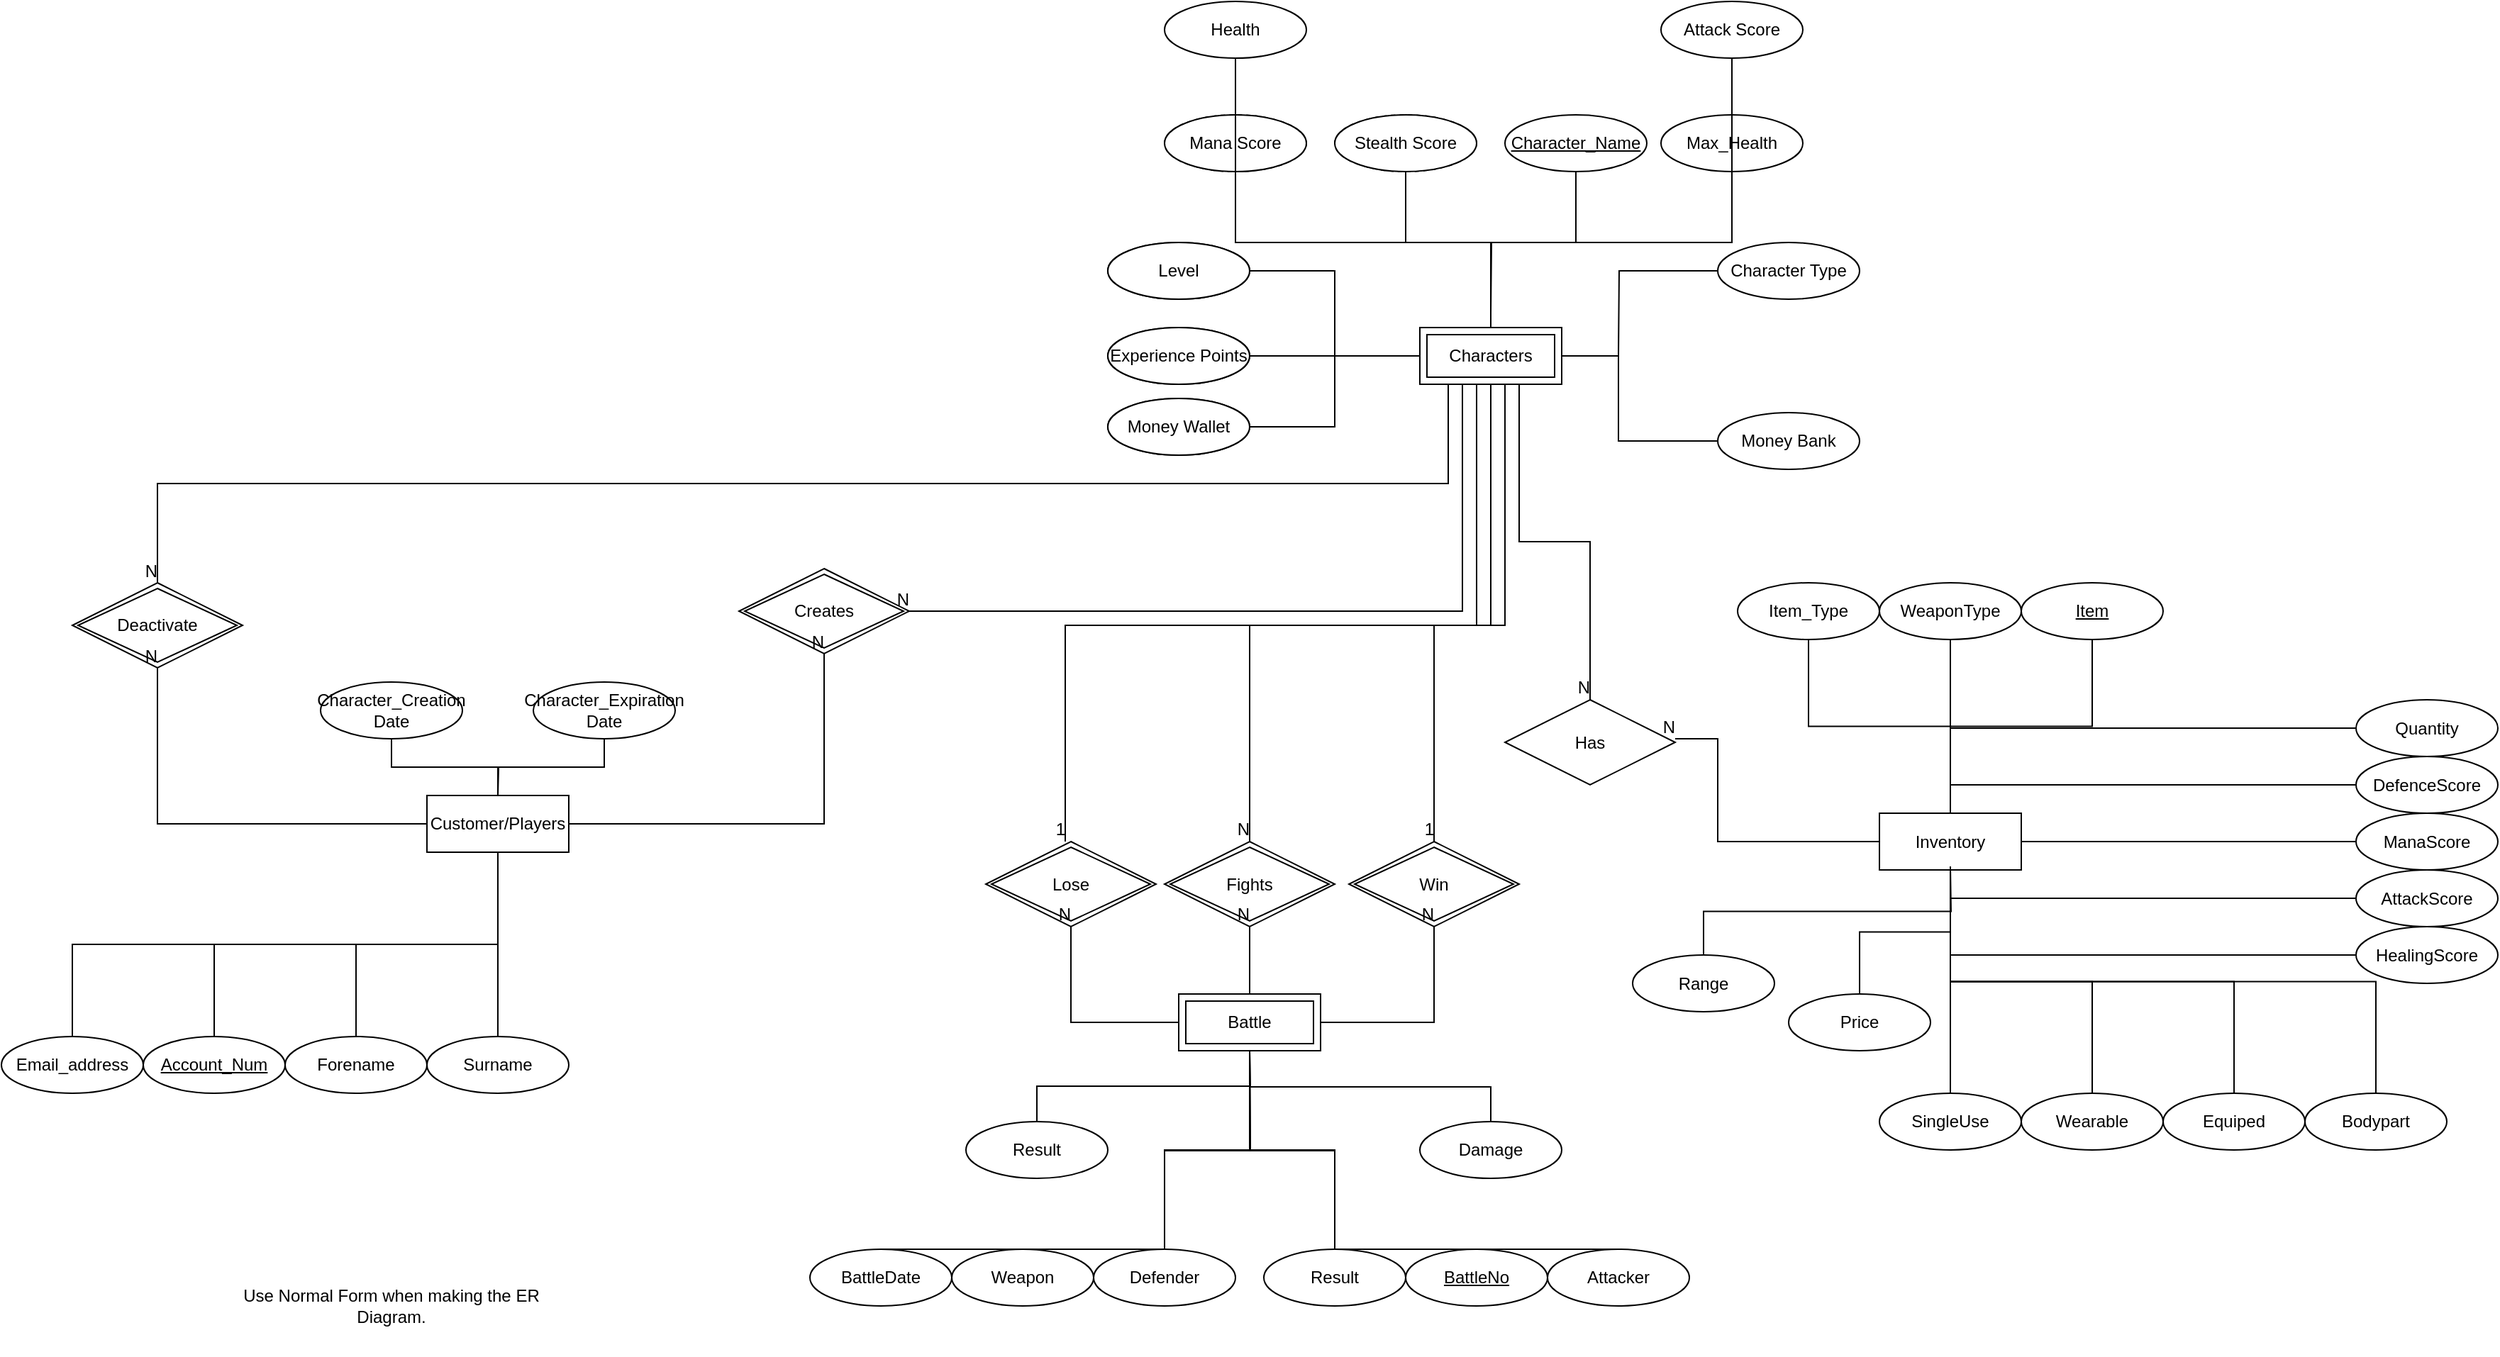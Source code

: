 <mxfile version="20.8.20"><diagram name="Page-1" id="Hs4GV1sRJ_Ma3NzXJL1x"><mxGraphModel dx="2860" dy="1149" grid="1" gridSize="10" guides="1" tooltips="1" connect="1" arrows="1" fold="1" page="1" pageScale="1" pageWidth="827" pageHeight="1169" math="0" shadow="0"><root><mxCell id="0"/><mxCell id="1" parent="0"/><mxCell id="GtEw4aKtiI0HCnKSQgXw-94" value="Characters" style="whiteSpace=wrap;html=1;align=center;" vertex="1" parent="1"><mxGeometry x="660" y="820" width="100" height="40" as="geometry"/></mxCell><mxCell id="GtEw4aKtiI0HCnKSQgXw-96" value="Customer/Players" style="whiteSpace=wrap;html=1;align=center;" vertex="1" parent="1"><mxGeometry x="-40" y="1150" width="100" height="40" as="geometry"/></mxCell><mxCell id="GtEw4aKtiI0HCnKSQgXw-205" style="edgeStyle=orthogonalEdgeStyle;rounded=0;orthogonalLoop=1;jettySize=auto;html=1;exitX=0.5;exitY=1;exitDx=0;exitDy=0;entryX=0.5;entryY=0;entryDx=0;entryDy=0;endArrow=none;endFill=0;" edge="1" parent="1" source="GtEw4aKtiI0HCnKSQgXw-97" target="GtEw4aKtiI0HCnKSQgXw-175"><mxGeometry relative="1" as="geometry"><Array as="points"><mxPoint x="880" y="760"/><mxPoint x="710" y="760"/></Array></mxGeometry></mxCell><mxCell id="GtEw4aKtiI0HCnKSQgXw-97" value="Max_Health" style="ellipse;whiteSpace=wrap;html=1;align=center;" vertex="1" parent="1"><mxGeometry x="830" y="670" width="100" height="40" as="geometry"/></mxCell><mxCell id="GtEw4aKtiI0HCnKSQgXw-204" style="edgeStyle=orthogonalEdgeStyle;rounded=0;orthogonalLoop=1;jettySize=auto;html=1;exitX=0.5;exitY=1;exitDx=0;exitDy=0;entryX=0.5;entryY=0;entryDx=0;entryDy=0;endArrow=none;endFill=0;" edge="1" parent="1" source="GtEw4aKtiI0HCnKSQgXw-100" target="GtEw4aKtiI0HCnKSQgXw-175"><mxGeometry relative="1" as="geometry"><Array as="points"><mxPoint x="880" y="760"/><mxPoint x="710" y="760"/></Array></mxGeometry></mxCell><mxCell id="GtEw4aKtiI0HCnKSQgXw-100" value="Attack Score" style="ellipse;whiteSpace=wrap;html=1;align=center;" vertex="1" parent="1"><mxGeometry x="830" y="590" width="100" height="40" as="geometry"/></mxCell><mxCell id="GtEw4aKtiI0HCnKSQgXw-101" value="Stamina" style="ellipse;whiteSpace=wrap;html=1;align=center;dashed=1;" vertex="1" parent="1"><mxGeometry x="600" y="670" width="100" height="40" as="geometry"/></mxCell><mxCell id="GtEw4aKtiI0HCnKSQgXw-103" value="Mana" style="ellipse;whiteSpace=wrap;html=1;align=center;dashed=1;" vertex="1" parent="1"><mxGeometry x="480" y="670" width="100" height="40" as="geometry"/></mxCell><mxCell id="GtEw4aKtiI0HCnKSQgXw-105" value="Attack DMG" style="ellipse;whiteSpace=wrap;html=1;align=center;" vertex="1" parent="1"><mxGeometry x="440" y="870" width="100" height="40" as="geometry"/></mxCell><mxCell id="GtEw4aKtiI0HCnKSQgXw-106" value="Armor DEF" style="ellipse;whiteSpace=wrap;html=1;align=center;" vertex="1" parent="1"><mxGeometry x="440" y="820" width="100" height="40" as="geometry"/></mxCell><mxCell id="GtEw4aKtiI0HCnKSQgXw-107" value="Magic Def" style="ellipse;whiteSpace=wrap;html=1;align=center;" vertex="1" parent="1"><mxGeometry x="440" y="760" width="100" height="40" as="geometry"/></mxCell><mxCell id="GtEw4aKtiI0HCnKSQgXw-115" style="edgeStyle=orthogonalEdgeStyle;rounded=0;orthogonalLoop=1;jettySize=auto;html=1;exitX=0.5;exitY=0;exitDx=0;exitDy=0;entryX=0.5;entryY=1;entryDx=0;entryDy=0;endArrow=none;endFill=0;" edge="1" parent="1" source="GtEw4aKtiI0HCnKSQgXw-116" target="GtEw4aKtiI0HCnKSQgXw-96"><mxGeometry relative="1" as="geometry"/></mxCell><mxCell id="GtEw4aKtiI0HCnKSQgXw-116" value="Account_Num" style="ellipse;whiteSpace=wrap;html=1;align=center;fontStyle=4;" vertex="1" parent="1"><mxGeometry x="-240" y="1320" width="100" height="40" as="geometry"/></mxCell><mxCell id="GtEw4aKtiI0HCnKSQgXw-117" style="edgeStyle=orthogonalEdgeStyle;rounded=0;orthogonalLoop=1;jettySize=auto;html=1;exitX=0.5;exitY=0;exitDx=0;exitDy=0;entryX=0.5;entryY=1;entryDx=0;entryDy=0;endArrow=none;endFill=0;" edge="1" parent="1" source="GtEw4aKtiI0HCnKSQgXw-118" target="GtEw4aKtiI0HCnKSQgXw-96"><mxGeometry relative="1" as="geometry"/></mxCell><mxCell id="GtEw4aKtiI0HCnKSQgXw-118" value="Forename" style="ellipse;whiteSpace=wrap;html=1;align=center;" vertex="1" parent="1"><mxGeometry x="-140" y="1320" width="100" height="40" as="geometry"/></mxCell><mxCell id="GtEw4aKtiI0HCnKSQgXw-203" style="edgeStyle=orthogonalEdgeStyle;rounded=0;orthogonalLoop=1;jettySize=auto;html=1;exitX=0.5;exitY=1;exitDx=0;exitDy=0;endArrow=none;endFill=0;" edge="1" parent="1" source="GtEw4aKtiI0HCnKSQgXw-119"><mxGeometry relative="1" as="geometry"><mxPoint x="710" y="810" as="targetPoint"/></mxGeometry></mxCell><mxCell id="GtEw4aKtiI0HCnKSQgXw-119" value="Mana Score" style="ellipse;whiteSpace=wrap;html=1;align=center;" vertex="1" parent="1"><mxGeometry x="480" y="670" width="100" height="40" as="geometry"/></mxCell><mxCell id="GtEw4aKtiI0HCnKSQgXw-202" style="edgeStyle=orthogonalEdgeStyle;rounded=0;orthogonalLoop=1;jettySize=auto;html=1;exitX=0.5;exitY=1;exitDx=0;exitDy=0;endArrow=none;endFill=0;" edge="1" parent="1" source="GtEw4aKtiI0HCnKSQgXw-120"><mxGeometry relative="1" as="geometry"><mxPoint x="710" y="820" as="targetPoint"/><Array as="points"><mxPoint x="650" y="760"/><mxPoint x="710" y="760"/></Array></mxGeometry></mxCell><mxCell id="GtEw4aKtiI0HCnKSQgXw-120" value="Stealth Score" style="ellipse;whiteSpace=wrap;html=1;align=center;" vertex="1" parent="1"><mxGeometry x="600" y="670" width="100" height="40" as="geometry"/></mxCell><mxCell id="GtEw4aKtiI0HCnKSQgXw-121" style="edgeStyle=orthogonalEdgeStyle;rounded=0;orthogonalLoop=1;jettySize=auto;html=1;exitX=0.5;exitY=0;exitDx=0;exitDy=0;endArrow=none;endFill=0;" edge="1" parent="1" source="GtEw4aKtiI0HCnKSQgXw-122"><mxGeometry relative="1" as="geometry"><mxPoint x="10" y="1190" as="targetPoint"/></mxGeometry></mxCell><mxCell id="GtEw4aKtiI0HCnKSQgXw-122" value="Surname" style="ellipse;whiteSpace=wrap;html=1;align=center;" vertex="1" parent="1"><mxGeometry x="-40" y="1320" width="100" height="40" as="geometry"/></mxCell><mxCell id="GtEw4aKtiI0HCnKSQgXw-123" style="edgeStyle=orthogonalEdgeStyle;rounded=0;orthogonalLoop=1;jettySize=auto;html=1;exitX=0.5;exitY=0;exitDx=0;exitDy=0;entryX=0.5;entryY=1;entryDx=0;entryDy=0;endArrow=none;endFill=0;" edge="1" parent="1" source="GtEw4aKtiI0HCnKSQgXw-124" target="GtEw4aKtiI0HCnKSQgXw-96"><mxGeometry relative="1" as="geometry"/></mxCell><mxCell id="GtEw4aKtiI0HCnKSQgXw-124" value="Email_address" style="ellipse;whiteSpace=wrap;html=1;align=center;" vertex="1" parent="1"><mxGeometry x="-340" y="1320" width="100" height="40" as="geometry"/></mxCell><mxCell id="GtEw4aKtiI0HCnKSQgXw-125" style="edgeStyle=orthogonalEdgeStyle;rounded=0;orthogonalLoop=1;jettySize=auto;html=1;exitX=0.5;exitY=1;exitDx=0;exitDy=0;" edge="1" parent="1"><mxGeometry relative="1" as="geometry"><mxPoint x="-80" y="1480" as="sourcePoint"/><mxPoint x="-80" y="1480" as="targetPoint"/></mxGeometry></mxCell><mxCell id="GtEw4aKtiI0HCnKSQgXw-126" style="edgeStyle=orthogonalEdgeStyle;rounded=0;orthogonalLoop=1;jettySize=auto;html=1;exitX=0.5;exitY=1;exitDx=0;exitDy=0;endArrow=none;endFill=0;" edge="1" parent="1" source="GtEw4aKtiI0HCnKSQgXw-127"><mxGeometry relative="1" as="geometry"><mxPoint x="10" y="1150" as="targetPoint"/></mxGeometry></mxCell><mxCell id="GtEw4aKtiI0HCnKSQgXw-127" value="Character_Creation&lt;br&gt;Date" style="ellipse;whiteSpace=wrap;html=1;align=center;" vertex="1" parent="1"><mxGeometry x="-115" y="1070" width="100" height="40" as="geometry"/></mxCell><mxCell id="GtEw4aKtiI0HCnKSQgXw-128" style="edgeStyle=orthogonalEdgeStyle;rounded=0;orthogonalLoop=1;jettySize=auto;html=1;exitX=0.5;exitY=1;exitDx=0;exitDy=0;endArrow=none;endFill=0;" edge="1" parent="1" source="GtEw4aKtiI0HCnKSQgXw-129"><mxGeometry relative="1" as="geometry"><mxPoint x="20" y="1150" as="targetPoint"/><Array as="points"><mxPoint x="85" y="1130"/><mxPoint x="10" y="1130"/><mxPoint x="10" y="1150"/></Array></mxGeometry></mxCell><mxCell id="GtEw4aKtiI0HCnKSQgXw-129" value="Character_Expiration&lt;br&gt;Date" style="ellipse;whiteSpace=wrap;html=1;align=center;" vertex="1" parent="1"><mxGeometry x="35" y="1070" width="100" height="40" as="geometry"/></mxCell><mxCell id="GtEw4aKtiI0HCnKSQgXw-197" style="edgeStyle=orthogonalEdgeStyle;rounded=0;orthogonalLoop=1;jettySize=auto;html=1;exitX=1;exitY=0.5;exitDx=0;exitDy=0;entryX=0;entryY=0.5;entryDx=0;entryDy=0;endArrow=none;endFill=0;" edge="1" parent="1" source="GtEw4aKtiI0HCnKSQgXw-130" target="GtEw4aKtiI0HCnKSQgXw-175"><mxGeometry relative="1" as="geometry"/></mxCell><mxCell id="GtEw4aKtiI0HCnKSQgXw-130" value="Level" style="ellipse;whiteSpace=wrap;html=1;align=center;" vertex="1" parent="1"><mxGeometry x="440" y="760" width="100" height="40" as="geometry"/></mxCell><mxCell id="GtEw4aKtiI0HCnKSQgXw-163" style="edgeStyle=entityRelationEdgeStyle;rounded=0;orthogonalLoop=1;jettySize=auto;html=1;exitX=1;exitY=0.5;exitDx=0;exitDy=0;endArrow=none;endFill=0;" edge="1" parent="1" source="GtEw4aKtiI0HCnKSQgXw-131"><mxGeometry relative="1" as="geometry"><mxPoint x="660" y="840" as="targetPoint"/></mxGeometry></mxCell><mxCell id="GtEw4aKtiI0HCnKSQgXw-131" value="Experience Points" style="ellipse;whiteSpace=wrap;html=1;align=center;" vertex="1" parent="1"><mxGeometry x="440" y="820" width="100" height="40" as="geometry"/></mxCell><mxCell id="GtEw4aKtiI0HCnKSQgXw-199" style="edgeStyle=orthogonalEdgeStyle;rounded=0;orthogonalLoop=1;jettySize=auto;html=1;exitX=0;exitY=0.5;exitDx=0;exitDy=0;entryX=1;entryY=0.5;entryDx=0;entryDy=0;endArrow=none;endFill=0;" edge="1" parent="1" source="GtEw4aKtiI0HCnKSQgXw-132" target="GtEw4aKtiI0HCnKSQgXw-175"><mxGeometry relative="1" as="geometry"><Array as="points"><mxPoint x="800" y="900"/><mxPoint x="800" y="840"/></Array></mxGeometry></mxCell><mxCell id="GtEw4aKtiI0HCnKSQgXw-132" value="Money Bank" style="ellipse;whiteSpace=wrap;html=1;align=center;" vertex="1" parent="1"><mxGeometry x="870" y="880" width="100" height="40" as="geometry"/></mxCell><mxCell id="GtEw4aKtiI0HCnKSQgXw-198" style="edgeStyle=orthogonalEdgeStyle;rounded=0;orthogonalLoop=1;jettySize=auto;html=1;exitX=1;exitY=0.5;exitDx=0;exitDy=0;entryX=0;entryY=0.5;entryDx=0;entryDy=0;endArrow=none;endFill=0;" edge="1" parent="1" source="GtEw4aKtiI0HCnKSQgXw-133" target="GtEw4aKtiI0HCnKSQgXw-175"><mxGeometry relative="1" as="geometry"/></mxCell><mxCell id="GtEw4aKtiI0HCnKSQgXw-133" value="Money Wallet" style="ellipse;whiteSpace=wrap;html=1;align=center;" vertex="1" parent="1"><mxGeometry x="440" y="870" width="100" height="40" as="geometry"/></mxCell><mxCell id="GtEw4aKtiI0HCnKSQgXw-195" style="edgeStyle=orthogonalEdgeStyle;rounded=0;orthogonalLoop=1;jettySize=auto;html=1;exitX=0.5;exitY=1;exitDx=0;exitDy=0;entryX=0.5;entryY=0;entryDx=0;entryDy=0;endArrow=none;endFill=0;" edge="1" parent="1" source="GtEw4aKtiI0HCnKSQgXw-134" target="GtEw4aKtiI0HCnKSQgXw-175"><mxGeometry relative="1" as="geometry"><Array as="points"><mxPoint x="530" y="760"/><mxPoint x="710" y="760"/></Array></mxGeometry></mxCell><mxCell id="GtEw4aKtiI0HCnKSQgXw-134" value="Health" style="ellipse;whiteSpace=wrap;html=1;align=center;" vertex="1" parent="1"><mxGeometry x="480" y="590" width="100" height="40" as="geometry"/></mxCell><mxCell id="GtEw4aKtiI0HCnKSQgXw-201" style="edgeStyle=orthogonalEdgeStyle;rounded=0;orthogonalLoop=1;jettySize=auto;html=1;exitX=0.5;exitY=1;exitDx=0;exitDy=0;entryX=0.5;entryY=0;entryDx=0;entryDy=0;endArrow=none;endFill=0;" edge="1" parent="1" source="GtEw4aKtiI0HCnKSQgXw-136" target="GtEw4aKtiI0HCnKSQgXw-175"><mxGeometry relative="1" as="geometry"><Array as="points"><mxPoint x="770" y="760"/><mxPoint x="710" y="760"/></Array></mxGeometry></mxCell><mxCell id="GtEw4aKtiI0HCnKSQgXw-136" value="Character_Name" style="ellipse;whiteSpace=wrap;html=1;align=center;fontStyle=4;" vertex="1" parent="1"><mxGeometry x="720" y="670" width="100" height="40" as="geometry"/></mxCell><mxCell id="GtEw4aKtiI0HCnKSQgXw-137" value="Use Normal Form when making the ER Diagram." style="text;strokeColor=none;align=center;fillColor=none;html=1;verticalAlign=middle;whiteSpace=wrap;rounded=0;" vertex="1" parent="1"><mxGeometry x="-185" y="1475" width="240" height="70" as="geometry"/></mxCell><mxCell id="GtEw4aKtiI0HCnKSQgXw-138" value="Inventory" style="whiteSpace=wrap;html=1;align=center;" vertex="1" parent="1"><mxGeometry x="984" y="1162.5" width="100" height="40" as="geometry"/></mxCell><mxCell id="GtEw4aKtiI0HCnKSQgXw-188" style="edgeStyle=orthogonalEdgeStyle;rounded=0;orthogonalLoop=1;jettySize=auto;html=1;exitX=0.5;exitY=1;exitDx=0;exitDy=0;endArrow=none;endFill=0;" edge="1" parent="1" source="GtEw4aKtiI0HCnKSQgXw-139" target="GtEw4aKtiI0HCnKSQgXw-138"><mxGeometry relative="1" as="geometry"/></mxCell><mxCell id="GtEw4aKtiI0HCnKSQgXw-139" value="Item_Type" style="ellipse;whiteSpace=wrap;html=1;align=center;" vertex="1" parent="1"><mxGeometry x="884" y="1000" width="100" height="40" as="geometry"/></mxCell><mxCell id="GtEw4aKtiI0HCnKSQgXw-189" style="edgeStyle=orthogonalEdgeStyle;rounded=0;orthogonalLoop=1;jettySize=auto;html=1;exitX=0.5;exitY=1;exitDx=0;exitDy=0;entryX=0.5;entryY=0;entryDx=0;entryDy=0;endArrow=none;endFill=0;" edge="1" parent="1" source="GtEw4aKtiI0HCnKSQgXw-140" target="GtEw4aKtiI0HCnKSQgXw-138"><mxGeometry relative="1" as="geometry"/></mxCell><mxCell id="GtEw4aKtiI0HCnKSQgXw-140" value="WeaponType" style="ellipse;whiteSpace=wrap;html=1;align=center;" vertex="1" parent="1"><mxGeometry x="984" y="1000" width="100" height="40" as="geometry"/></mxCell><mxCell id="GtEw4aKtiI0HCnKSQgXw-282" style="edgeStyle=orthogonalEdgeStyle;rounded=0;orthogonalLoop=1;jettySize=auto;html=1;exitX=0;exitY=0.5;exitDx=0;exitDy=0;endArrow=none;endFill=0;" edge="1" parent="1" source="GtEw4aKtiI0HCnKSQgXw-143"><mxGeometry relative="1" as="geometry"><mxPoint x="800" y="840" as="targetPoint"/></mxGeometry></mxCell><mxCell id="GtEw4aKtiI0HCnKSQgXw-143" value="Character Type" style="ellipse;whiteSpace=wrap;html=1;align=center;" vertex="1" parent="1"><mxGeometry x="870" y="760" width="100" height="40" as="geometry"/></mxCell><mxCell id="GtEw4aKtiI0HCnKSQgXw-144" style="edgeStyle=orthogonalEdgeStyle;rounded=0;orthogonalLoop=1;jettySize=auto;html=1;exitX=0.5;exitY=1;exitDx=0;exitDy=0;endArrow=none;endFill=0;" edge="1" parent="1" source="GtEw4aKtiI0HCnKSQgXw-143" target="GtEw4aKtiI0HCnKSQgXw-143"><mxGeometry relative="1" as="geometry"/></mxCell><mxCell id="GtEw4aKtiI0HCnKSQgXw-146" style="edgeStyle=orthogonalEdgeStyle;rounded=0;orthogonalLoop=1;jettySize=auto;html=1;exitX=0.5;exitY=0;exitDx=0;exitDy=0;endArrow=none;endFill=0;" edge="1" parent="1" source="GtEw4aKtiI0HCnKSQgXw-147"><mxGeometry relative="1" as="geometry"><mxPoint x="1034" y="1200" as="targetPoint"/></mxGeometry></mxCell><mxCell id="GtEw4aKtiI0HCnKSQgXw-147" value="Range" style="ellipse;whiteSpace=wrap;html=1;align=center;" vertex="1" parent="1"><mxGeometry x="810" y="1262.5" width="100" height="40" as="geometry"/></mxCell><mxCell id="GtEw4aKtiI0HCnKSQgXw-148" style="edgeStyle=orthogonalEdgeStyle;rounded=0;orthogonalLoop=1;jettySize=auto;html=1;exitX=0.5;exitY=0;exitDx=0;exitDy=0;entryX=0.5;entryY=1;entryDx=0;entryDy=0;endArrow=none;endFill=0;" edge="1" parent="1" source="GtEw4aKtiI0HCnKSQgXw-149" target="GtEw4aKtiI0HCnKSQgXw-138"><mxGeometry relative="1" as="geometry"/></mxCell><mxCell id="GtEw4aKtiI0HCnKSQgXw-149" value="Price" style="ellipse;whiteSpace=wrap;html=1;align=center;" vertex="1" parent="1"><mxGeometry x="920" y="1290" width="100" height="40" as="geometry"/></mxCell><mxCell id="GtEw4aKtiI0HCnKSQgXw-150" style="edgeStyle=orthogonalEdgeStyle;rounded=0;orthogonalLoop=1;jettySize=auto;html=1;exitX=0;exitY=0.5;exitDx=0;exitDy=0;entryX=0.5;entryY=0;entryDx=0;entryDy=0;endArrow=none;endFill=0;" edge="1" parent="1" source="GtEw4aKtiI0HCnKSQgXw-151" target="GtEw4aKtiI0HCnKSQgXw-138"><mxGeometry relative="1" as="geometry"/></mxCell><mxCell id="GtEw4aKtiI0HCnKSQgXw-151" value="Quantity" style="ellipse;whiteSpace=wrap;html=1;align=center;" vertex="1" parent="1"><mxGeometry x="1320" y="1082.5" width="100" height="40" as="geometry"/></mxCell><mxCell id="GtEw4aKtiI0HCnKSQgXw-152" style="edgeStyle=orthogonalEdgeStyle;rounded=0;orthogonalLoop=1;jettySize=auto;html=1;exitX=0;exitY=0.5;exitDx=0;exitDy=0;entryX=0.5;entryY=1;entryDx=0;entryDy=0;endArrow=none;endFill=0;" edge="1" parent="1" source="GtEw4aKtiI0HCnKSQgXw-153" target="GtEw4aKtiI0HCnKSQgXw-138"><mxGeometry relative="1" as="geometry"/></mxCell><mxCell id="GtEw4aKtiI0HCnKSQgXw-153" value="AttackScore" style="ellipse;whiteSpace=wrap;html=1;align=center;" vertex="1" parent="1"><mxGeometry x="1320" y="1202.5" width="100" height="40" as="geometry"/></mxCell><mxCell id="GtEw4aKtiI0HCnKSQgXw-154" style="edgeStyle=orthogonalEdgeStyle;rounded=0;orthogonalLoop=1;jettySize=auto;html=1;exitX=0;exitY=0.5;exitDx=0;exitDy=0;entryX=0.5;entryY=0;entryDx=0;entryDy=0;endArrow=none;endFill=0;" edge="1" parent="1" source="GtEw4aKtiI0HCnKSQgXw-155" target="GtEw4aKtiI0HCnKSQgXw-138"><mxGeometry relative="1" as="geometry"/></mxCell><mxCell id="GtEw4aKtiI0HCnKSQgXw-155" value="DefenceScore" style="ellipse;whiteSpace=wrap;html=1;align=center;" vertex="1" parent="1"><mxGeometry x="1320" y="1122.5" width="100" height="40" as="geometry"/></mxCell><mxCell id="GtEw4aKtiI0HCnKSQgXw-156" style="edgeStyle=orthogonalEdgeStyle;rounded=0;orthogonalLoop=1;jettySize=auto;html=1;exitX=0;exitY=0.5;exitDx=0;exitDy=0;endArrow=none;endFill=0;" edge="1" parent="1" source="GtEw4aKtiI0HCnKSQgXw-157" target="GtEw4aKtiI0HCnKSQgXw-138"><mxGeometry relative="1" as="geometry"/></mxCell><mxCell id="GtEw4aKtiI0HCnKSQgXw-157" value="ManaScore" style="ellipse;whiteSpace=wrap;html=1;align=center;" vertex="1" parent="1"><mxGeometry x="1320" y="1162.5" width="100" height="40" as="geometry"/></mxCell><mxCell id="GtEw4aKtiI0HCnKSQgXw-190" style="edgeStyle=orthogonalEdgeStyle;rounded=0;orthogonalLoop=1;jettySize=auto;html=1;exitX=0.5;exitY=0;exitDx=0;exitDy=0;entryX=0.5;entryY=1;entryDx=0;entryDy=0;endArrow=none;endFill=0;" edge="1" parent="1" source="GtEw4aKtiI0HCnKSQgXw-158" target="GtEw4aKtiI0HCnKSQgXw-138"><mxGeometry relative="1" as="geometry"/></mxCell><mxCell id="GtEw4aKtiI0HCnKSQgXw-158" value="SingleUse" style="ellipse;whiteSpace=wrap;html=1;align=center;" vertex="1" parent="1"><mxGeometry x="984" y="1360" width="100" height="40" as="geometry"/></mxCell><mxCell id="GtEw4aKtiI0HCnKSQgXw-191" style="edgeStyle=orthogonalEdgeStyle;rounded=0;orthogonalLoop=1;jettySize=auto;html=1;exitX=0.5;exitY=0;exitDx=0;exitDy=0;entryX=0.5;entryY=1;entryDx=0;entryDy=0;endArrow=none;endFill=0;" edge="1" parent="1" source="GtEw4aKtiI0HCnKSQgXw-159" target="GtEw4aKtiI0HCnKSQgXw-138"><mxGeometry relative="1" as="geometry"/></mxCell><mxCell id="GtEw4aKtiI0HCnKSQgXw-159" value="Wearable" style="ellipse;whiteSpace=wrap;html=1;align=center;" vertex="1" parent="1"><mxGeometry x="1084" y="1360" width="100" height="40" as="geometry"/></mxCell><mxCell id="GtEw4aKtiI0HCnKSQgXw-194" style="edgeStyle=orthogonalEdgeStyle;rounded=0;orthogonalLoop=1;jettySize=auto;html=1;exitX=0.5;exitY=0;exitDx=0;exitDy=0;entryX=0.5;entryY=1;entryDx=0;entryDy=0;endArrow=none;endFill=0;" edge="1" parent="1" source="GtEw4aKtiI0HCnKSQgXw-160" target="GtEw4aKtiI0HCnKSQgXw-138"><mxGeometry relative="1" as="geometry"/></mxCell><mxCell id="GtEw4aKtiI0HCnKSQgXw-160" value="Bodypart" style="ellipse;whiteSpace=wrap;html=1;align=center;" vertex="1" parent="1"><mxGeometry x="1284" y="1360" width="100" height="40" as="geometry"/></mxCell><mxCell id="GtEw4aKtiI0HCnKSQgXw-193" style="edgeStyle=orthogonalEdgeStyle;rounded=0;orthogonalLoop=1;jettySize=auto;html=1;exitX=0.5;exitY=0;exitDx=0;exitDy=0;entryX=0.5;entryY=1;entryDx=0;entryDy=0;endArrow=none;endFill=0;" edge="1" parent="1" source="GtEw4aKtiI0HCnKSQgXw-161" target="GtEw4aKtiI0HCnKSQgXw-138"><mxGeometry relative="1" as="geometry"/></mxCell><mxCell id="GtEw4aKtiI0HCnKSQgXw-161" value="Equiped" style="ellipse;whiteSpace=wrap;html=1;align=center;" vertex="1" parent="1"><mxGeometry x="1184" y="1360" width="100" height="40" as="geometry"/></mxCell><mxCell id="GtEw4aKtiI0HCnKSQgXw-175" value="Characters" style="shape=ext;margin=3;double=1;whiteSpace=wrap;html=1;align=center;" vertex="1" parent="1"><mxGeometry x="660" y="820" width="100" height="40" as="geometry"/></mxCell><mxCell id="GtEw4aKtiI0HCnKSQgXw-187" style="rounded=0;orthogonalLoop=1;jettySize=auto;html=1;exitX=0;exitY=0.5;exitDx=0;exitDy=0;endArrow=none;endFill=0;edgeStyle=orthogonalEdgeStyle;entryX=0.5;entryY=1;entryDx=0;entryDy=0;" edge="1" parent="1" source="GtEw4aKtiI0HCnKSQgXw-179" target="GtEw4aKtiI0HCnKSQgXw-138"><mxGeometry relative="1" as="geometry"><mxPoint x="1060" y="1250" as="targetPoint"/></mxGeometry></mxCell><mxCell id="GtEw4aKtiI0HCnKSQgXw-179" value="HealingScore" style="ellipse;whiteSpace=wrap;html=1;align=center;" vertex="1" parent="1"><mxGeometry x="1320" y="1242.5" width="100" height="40" as="geometry"/></mxCell><mxCell id="GtEw4aKtiI0HCnKSQgXw-206" value="Battle" style="shape=ext;margin=3;double=1;whiteSpace=wrap;html=1;align=center;" vertex="1" parent="1"><mxGeometry x="490" y="1290" width="100" height="40" as="geometry"/></mxCell><mxCell id="GtEw4aKtiI0HCnKSQgXw-222" style="edgeStyle=orthogonalEdgeStyle;rounded=0;orthogonalLoop=1;jettySize=auto;html=1;exitX=0.5;exitY=0;exitDx=0;exitDy=0;entryX=0.5;entryY=1;entryDx=0;entryDy=0;endArrow=none;endFill=0;" edge="1" parent="1" source="GtEw4aKtiI0HCnKSQgXw-207" target="GtEw4aKtiI0HCnKSQgXw-206"><mxGeometry relative="1" as="geometry"><Array as="points"><mxPoint x="480" y="1470"/><mxPoint x="480" y="1400"/><mxPoint x="540" y="1400"/></Array></mxGeometry></mxCell><mxCell id="GtEw4aKtiI0HCnKSQgXw-207" value="BattleDate" style="ellipse;whiteSpace=wrap;html=1;align=center;" vertex="1" parent="1"><mxGeometry x="230" y="1470" width="100" height="40" as="geometry"/></mxCell><mxCell id="GtEw4aKtiI0HCnKSQgXw-220" style="edgeStyle=orthogonalEdgeStyle;rounded=0;orthogonalLoop=1;jettySize=auto;html=1;exitX=0.5;exitY=0;exitDx=0;exitDy=0;endArrow=none;endFill=0;" edge="1" parent="1" source="GtEw4aKtiI0HCnKSQgXw-208"><mxGeometry relative="1" as="geometry"><mxPoint x="540" y="1330" as="targetPoint"/><Array as="points"><mxPoint x="600" y="1470"/><mxPoint x="600" y="1400"/><mxPoint x="540" y="1400"/></Array></mxGeometry></mxCell><mxCell id="GtEw4aKtiI0HCnKSQgXw-208" value="BattleNo" style="ellipse;whiteSpace=wrap;html=1;align=center;fontStyle=4;" vertex="1" parent="1"><mxGeometry x="650" y="1470" width="100" height="40" as="geometry"/></mxCell><mxCell id="GtEw4aKtiI0HCnKSQgXw-221" style="edgeStyle=orthogonalEdgeStyle;rounded=0;orthogonalLoop=1;jettySize=auto;html=1;exitX=0.5;exitY=0;exitDx=0;exitDy=0;endArrow=none;endFill=0;" edge="1" parent="1" source="GtEw4aKtiI0HCnKSQgXw-209"><mxGeometry relative="1" as="geometry"><mxPoint x="540" y="1330" as="targetPoint"/><Array as="points"><mxPoint x="600" y="1470"/><mxPoint x="600" y="1400"/><mxPoint x="540" y="1400"/></Array></mxGeometry></mxCell><mxCell id="GtEw4aKtiI0HCnKSQgXw-209" value="Attacker" style="ellipse;whiteSpace=wrap;html=1;align=center;" vertex="1" parent="1"><mxGeometry x="750" y="1470" width="100" height="40" as="geometry"/></mxCell><mxCell id="GtEw4aKtiI0HCnKSQgXw-218" style="edgeStyle=orthogonalEdgeStyle;rounded=0;orthogonalLoop=1;jettySize=auto;html=1;exitX=0.5;exitY=0;exitDx=0;exitDy=0;endArrow=none;endFill=0;" edge="1" parent="1" source="GtEw4aKtiI0HCnKSQgXw-210"><mxGeometry relative="1" as="geometry"><mxPoint x="540" y="1330" as="targetPoint"/></mxGeometry></mxCell><mxCell id="GtEw4aKtiI0HCnKSQgXw-210" value="Defender" style="ellipse;whiteSpace=wrap;html=1;align=center;" vertex="1" parent="1"><mxGeometry x="430" y="1470" width="100" height="40" as="geometry"/></mxCell><mxCell id="GtEw4aKtiI0HCnKSQgXw-219" style="edgeStyle=orthogonalEdgeStyle;rounded=0;orthogonalLoop=1;jettySize=auto;html=1;exitX=0.5;exitY=0;exitDx=0;exitDy=0;endArrow=none;endFill=0;" edge="1" parent="1" source="GtEw4aKtiI0HCnKSQgXw-211"><mxGeometry relative="1" as="geometry"><mxPoint x="540" y="1330" as="targetPoint"/><Array as="points"><mxPoint x="480" y="1470"/><mxPoint x="480" y="1400"/><mxPoint x="540" y="1400"/></Array></mxGeometry></mxCell><mxCell id="GtEw4aKtiI0HCnKSQgXw-211" value="Weapon" style="ellipse;whiteSpace=wrap;html=1;align=center;" vertex="1" parent="1"><mxGeometry x="330" y="1470" width="100" height="40" as="geometry"/></mxCell><mxCell id="GtEw4aKtiI0HCnKSQgXw-217" style="edgeStyle=orthogonalEdgeStyle;rounded=0;orthogonalLoop=1;jettySize=auto;html=1;exitX=0.5;exitY=0;exitDx=0;exitDy=0;endArrow=none;endFill=0;" edge="1" parent="1" source="GtEw4aKtiI0HCnKSQgXw-212"><mxGeometry relative="1" as="geometry"><mxPoint x="540" y="1330" as="targetPoint"/></mxGeometry></mxCell><mxCell id="GtEw4aKtiI0HCnKSQgXw-212" value="Result" style="ellipse;whiteSpace=wrap;html=1;align=center;" vertex="1" parent="1"><mxGeometry x="550" y="1470" width="100" height="40" as="geometry"/></mxCell><mxCell id="GtEw4aKtiI0HCnKSQgXw-215" style="edgeStyle=orthogonalEdgeStyle;rounded=0;orthogonalLoop=1;jettySize=auto;html=1;exitX=0.5;exitY=0;exitDx=0;exitDy=0;entryX=0.5;entryY=1;entryDx=0;entryDy=0;endArrow=none;endFill=0;" edge="1" parent="1" source="GtEw4aKtiI0HCnKSQgXw-213" target="GtEw4aKtiI0HCnKSQgXw-206"><mxGeometry relative="1" as="geometry"/></mxCell><mxCell id="GtEw4aKtiI0HCnKSQgXw-213" value="Result" style="ellipse;whiteSpace=wrap;html=1;align=center;" vertex="1" parent="1"><mxGeometry x="340" y="1380" width="100" height="40" as="geometry"/></mxCell><mxCell id="GtEw4aKtiI0HCnKSQgXw-216" style="edgeStyle=orthogonalEdgeStyle;rounded=0;orthogonalLoop=1;jettySize=auto;html=1;exitX=0.5;exitY=0;exitDx=0;exitDy=0;endArrow=none;endFill=0;" edge="1" parent="1" source="GtEw4aKtiI0HCnKSQgXw-214"><mxGeometry relative="1" as="geometry"><mxPoint x="540" y="1330" as="targetPoint"/></mxGeometry></mxCell><mxCell id="GtEw4aKtiI0HCnKSQgXw-214" value="Damage" style="ellipse;whiteSpace=wrap;html=1;align=center;" vertex="1" parent="1"><mxGeometry x="660" y="1380" width="100" height="40" as="geometry"/></mxCell><mxCell id="GtEw4aKtiI0HCnKSQgXw-230" style="edgeStyle=orthogonalEdgeStyle;rounded=0;orthogonalLoop=1;jettySize=auto;html=1;exitX=0.5;exitY=1;exitDx=0;exitDy=0;entryX=0.5;entryY=0;entryDx=0;entryDy=0;endArrow=none;endFill=0;" edge="1" parent="1" source="GtEw4aKtiI0HCnKSQgXw-229" target="GtEw4aKtiI0HCnKSQgXw-138"><mxGeometry relative="1" as="geometry"/></mxCell><mxCell id="GtEw4aKtiI0HCnKSQgXw-229" value="Item" style="ellipse;whiteSpace=wrap;html=1;align=center;fontStyle=4;" vertex="1" parent="1"><mxGeometry x="1084" y="1000" width="100" height="40" as="geometry"/></mxCell><mxCell id="GtEw4aKtiI0HCnKSQgXw-240" value="" style="endArrow=none;html=1;rounded=0;exitX=0.5;exitY=1;exitDx=0;exitDy=0;entryX=0.5;entryY=0;entryDx=0;entryDy=0;edgeStyle=orthogonalEdgeStyle;" edge="1" parent="1" source="GtEw4aKtiI0HCnKSQgXw-175"><mxGeometry relative="1" as="geometry"><mxPoint x="510" y="1090" as="sourcePoint"/><mxPoint x="780" y="1082.5" as="targetPoint"/><Array as="points"><mxPoint x="730" y="860"/><mxPoint x="730" y="971"/><mxPoint x="780" y="971"/></Array></mxGeometry></mxCell><mxCell id="GtEw4aKtiI0HCnKSQgXw-241" value="N" style="resizable=0;html=1;align=right;verticalAlign=bottom;" connectable="0" vertex="1" parent="GtEw4aKtiI0HCnKSQgXw-240"><mxGeometry x="1" relative="1" as="geometry"/></mxCell><mxCell id="GtEw4aKtiI0HCnKSQgXw-242" value="" style="endArrow=none;html=1;rounded=0;exitX=0.5;exitY=1;exitDx=0;exitDy=0;entryX=0.5;entryY=0;entryDx=0;entryDy=0;edgeStyle=orthogonalEdgeStyle;" edge="1" parent="1" source="GtEw4aKtiI0HCnKSQgXw-175"><mxGeometry relative="1" as="geometry"><mxPoint x="510" y="1090" as="sourcePoint"/><mxPoint x="540" y="1182.5" as="targetPoint"/><Array as="points"><mxPoint x="710" y="1030"/><mxPoint x="540" y="1030"/></Array></mxGeometry></mxCell><mxCell id="GtEw4aKtiI0HCnKSQgXw-243" value="N" style="resizable=0;html=1;align=right;verticalAlign=bottom;" connectable="0" vertex="1" parent="GtEw4aKtiI0HCnKSQgXw-242"><mxGeometry x="1" relative="1" as="geometry"/></mxCell><mxCell id="GtEw4aKtiI0HCnKSQgXw-250" value="" style="endArrow=none;html=1;rounded=0;entryX=0.5;entryY=0;entryDx=0;entryDy=0;exitX=0.5;exitY=1;exitDx=0;exitDy=0;edgeStyle=orthogonalEdgeStyle;" edge="1" parent="1" source="GtEw4aKtiI0HCnKSQgXw-175"><mxGeometry relative="1" as="geometry"><mxPoint x="510" y="1090" as="sourcePoint"/><mxPoint x="670" y="1182.5" as="targetPoint"/><Array as="points"><mxPoint x="720" y="860"/><mxPoint x="720" y="1030"/><mxPoint x="670" y="1030"/></Array></mxGeometry></mxCell><mxCell id="GtEw4aKtiI0HCnKSQgXw-251" value="1" style="resizable=0;html=1;align=right;verticalAlign=bottom;" connectable="0" vertex="1" parent="GtEw4aKtiI0HCnKSQgXw-250"><mxGeometry x="1" relative="1" as="geometry"/></mxCell><mxCell id="GtEw4aKtiI0HCnKSQgXw-257" value="" style="endArrow=none;html=1;rounded=0;entryX=0.5;entryY=0;entryDx=0;entryDy=0;edgeStyle=orthogonalEdgeStyle;" edge="1" parent="1" source="GtEw4aKtiI0HCnKSQgXw-175"><mxGeometry relative="1" as="geometry"><mxPoint x="510" y="1090" as="sourcePoint"/><mxPoint x="410" y="1182.5" as="targetPoint"/><Array as="points"><mxPoint x="700" y="1030"/><mxPoint x="410" y="1030"/></Array></mxGeometry></mxCell><mxCell id="GtEw4aKtiI0HCnKSQgXw-258" value="1" style="resizable=0;html=1;align=right;verticalAlign=bottom;" connectable="0" vertex="1" parent="GtEw4aKtiI0HCnKSQgXw-257"><mxGeometry x="1" relative="1" as="geometry"/></mxCell><mxCell id="GtEw4aKtiI0HCnKSQgXw-260" value="Creates" style="shape=rhombus;double=1;perimeter=rhombusPerimeter;whiteSpace=wrap;html=1;align=center;" vertex="1" parent="1"><mxGeometry x="180" y="990" width="120" height="60" as="geometry"/></mxCell><mxCell id="GtEw4aKtiI0HCnKSQgXw-261" value="" style="endArrow=none;html=1;rounded=0;exitX=1;exitY=0.5;exitDx=0;exitDy=0;entryX=0.5;entryY=1;entryDx=0;entryDy=0;edgeStyle=orthogonalEdgeStyle;" edge="1" parent="1" source="GtEw4aKtiI0HCnKSQgXw-96" target="GtEw4aKtiI0HCnKSQgXw-260"><mxGeometry relative="1" as="geometry"><mxPoint x="510" y="1090" as="sourcePoint"/><mxPoint x="670" y="1090" as="targetPoint"/></mxGeometry></mxCell><mxCell id="GtEw4aKtiI0HCnKSQgXw-262" value="N" style="resizable=0;html=1;align=right;verticalAlign=bottom;" connectable="0" vertex="1" parent="GtEw4aKtiI0HCnKSQgXw-261"><mxGeometry x="1" relative="1" as="geometry"/></mxCell><mxCell id="GtEw4aKtiI0HCnKSQgXw-263" value="Has" style="shape=rhombus;perimeter=rhombusPerimeter;whiteSpace=wrap;html=1;align=center;" vertex="1" parent="1"><mxGeometry x="720" y="1082.5" width="120" height="60" as="geometry"/></mxCell><mxCell id="GtEw4aKtiI0HCnKSQgXw-266" value="Deactivate" style="shape=rhombus;double=1;perimeter=rhombusPerimeter;whiteSpace=wrap;html=1;align=center;" vertex="1" parent="1"><mxGeometry x="-290" y="1000" width="120" height="60" as="geometry"/></mxCell><mxCell id="GtEw4aKtiI0HCnKSQgXw-276" value="" style="endArrow=none;html=1;rounded=0;exitX=0;exitY=0.5;exitDx=0;exitDy=0;entryX=0.5;entryY=1;entryDx=0;entryDy=0;edgeStyle=orthogonalEdgeStyle;" edge="1" parent="1" source="GtEw4aKtiI0HCnKSQgXw-96" target="GtEw4aKtiI0HCnKSQgXw-266"><mxGeometry relative="1" as="geometry"><mxPoint x="620" y="990" as="sourcePoint"/><mxPoint x="780" y="990" as="targetPoint"/></mxGeometry></mxCell><mxCell id="GtEw4aKtiI0HCnKSQgXw-277" value="N" style="resizable=0;html=1;align=right;verticalAlign=bottom;" connectable="0" vertex="1" parent="GtEw4aKtiI0HCnKSQgXw-276"><mxGeometry x="1" relative="1" as="geometry"/></mxCell><mxCell id="GtEw4aKtiI0HCnKSQgXw-278" value="" style="endArrow=none;html=1;rounded=0;entryX=0.5;entryY=0;entryDx=0;entryDy=0;exitX=0.5;exitY=1;exitDx=0;exitDy=0;edgeStyle=orthogonalEdgeStyle;" edge="1" parent="1" source="GtEw4aKtiI0HCnKSQgXw-175" target="GtEw4aKtiI0HCnKSQgXw-266"><mxGeometry relative="1" as="geometry"><mxPoint x="620" y="990" as="sourcePoint"/><mxPoint x="780" y="990" as="targetPoint"/><Array as="points"><mxPoint x="680" y="860"/><mxPoint x="680" y="930"/><mxPoint x="-230" y="930"/></Array></mxGeometry></mxCell><mxCell id="GtEw4aKtiI0HCnKSQgXw-279" value="N" style="resizable=0;html=1;align=right;verticalAlign=bottom;" connectable="0" vertex="1" parent="GtEw4aKtiI0HCnKSQgXw-278"><mxGeometry x="1" relative="1" as="geometry"/></mxCell><mxCell id="GtEw4aKtiI0HCnKSQgXw-283" value="Fights" style="shape=rhombus;double=1;perimeter=rhombusPerimeter;whiteSpace=wrap;html=1;align=center;" vertex="1" parent="1"><mxGeometry x="480" y="1182.5" width="120" height="60" as="geometry"/></mxCell><mxCell id="GtEw4aKtiI0HCnKSQgXw-284" value="" style="endArrow=none;html=1;rounded=0;entryX=1;entryY=0.5;entryDx=0;entryDy=0;edgeStyle=orthogonalEdgeStyle;" edge="1" parent="1" target="GtEw4aKtiI0HCnKSQgXw-260"><mxGeometry relative="1" as="geometry"><mxPoint x="690" y="860" as="sourcePoint"/><mxPoint x="600" y="990" as="targetPoint"/><Array as="points"><mxPoint x="690" y="1020"/></Array></mxGeometry></mxCell><mxCell id="GtEw4aKtiI0HCnKSQgXw-285" value="N" style="resizable=0;html=1;align=right;verticalAlign=bottom;" connectable="0" vertex="1" parent="GtEw4aKtiI0HCnKSQgXw-284"><mxGeometry x="1" relative="1" as="geometry"/></mxCell><mxCell id="GtEw4aKtiI0HCnKSQgXw-290" value="" style="endArrow=none;html=1;rounded=0;elbow=vertical;exitX=0;exitY=0.5;exitDx=0;exitDy=0;edgeStyle=orthogonalEdgeStyle;" edge="1" parent="1" source="GtEw4aKtiI0HCnKSQgXw-138"><mxGeometry relative="1" as="geometry"><mxPoint x="440" y="990" as="sourcePoint"/><mxPoint x="840" y="1110" as="targetPoint"/><Array as="points"><mxPoint x="870" y="1183"/><mxPoint x="870" y="1110"/></Array></mxGeometry></mxCell><mxCell id="GtEw4aKtiI0HCnKSQgXw-291" value="N" style="resizable=0;html=1;align=right;verticalAlign=bottom;" connectable="0" vertex="1" parent="GtEw4aKtiI0HCnKSQgXw-290"><mxGeometry x="1" relative="1" as="geometry"/></mxCell><mxCell id="GtEw4aKtiI0HCnKSQgXw-293" value="Win" style="shape=rhombus;double=1;perimeter=rhombusPerimeter;whiteSpace=wrap;html=1;align=center;" vertex="1" parent="1"><mxGeometry x="610" y="1182.5" width="120" height="60" as="geometry"/></mxCell><mxCell id="GtEw4aKtiI0HCnKSQgXw-292" value="Lose" style="shape=rhombus;double=1;perimeter=rhombusPerimeter;whiteSpace=wrap;html=1;align=center;" vertex="1" parent="1"><mxGeometry x="354" y="1182.5" width="120" height="60" as="geometry"/></mxCell><mxCell id="GtEw4aKtiI0HCnKSQgXw-296" value="" style="endArrow=none;html=1;rounded=0;elbow=vertical;exitX=0.5;exitY=0;exitDx=0;exitDy=0;entryX=0.5;entryY=1;entryDx=0;entryDy=0;" edge="1" parent="1" source="GtEw4aKtiI0HCnKSQgXw-206" target="GtEw4aKtiI0HCnKSQgXw-283"><mxGeometry relative="1" as="geometry"><mxPoint x="440" y="990" as="sourcePoint"/><mxPoint x="600" y="990" as="targetPoint"/></mxGeometry></mxCell><mxCell id="GtEw4aKtiI0HCnKSQgXw-297" value="N" style="resizable=0;html=1;align=right;verticalAlign=bottom;" connectable="0" vertex="1" parent="GtEw4aKtiI0HCnKSQgXw-296"><mxGeometry x="1" relative="1" as="geometry"/></mxCell><mxCell id="GtEw4aKtiI0HCnKSQgXw-300" value="" style="endArrow=none;html=1;rounded=0;elbow=vertical;exitX=0;exitY=0.5;exitDx=0;exitDy=0;entryX=0.5;entryY=1;entryDx=0;entryDy=0;edgeStyle=orthogonalEdgeStyle;" edge="1" parent="1" source="GtEw4aKtiI0HCnKSQgXw-206" target="GtEw4aKtiI0HCnKSQgXw-292"><mxGeometry relative="1" as="geometry"><mxPoint x="440" y="990" as="sourcePoint"/><mxPoint x="600" y="990" as="targetPoint"/></mxGeometry></mxCell><mxCell id="GtEw4aKtiI0HCnKSQgXw-301" value="N" style="resizable=0;html=1;align=right;verticalAlign=bottom;" connectable="0" vertex="1" parent="GtEw4aKtiI0HCnKSQgXw-300"><mxGeometry x="1" relative="1" as="geometry"/></mxCell><mxCell id="GtEw4aKtiI0HCnKSQgXw-302" value="" style="endArrow=none;html=1;rounded=0;elbow=vertical;exitX=1;exitY=0.5;exitDx=0;exitDy=0;entryX=0.5;entryY=1;entryDx=0;entryDy=0;edgeStyle=orthogonalEdgeStyle;" edge="1" parent="1" source="GtEw4aKtiI0HCnKSQgXw-206" target="GtEw4aKtiI0HCnKSQgXw-293"><mxGeometry relative="1" as="geometry"><mxPoint x="440" y="990" as="sourcePoint"/><mxPoint x="600" y="990" as="targetPoint"/></mxGeometry></mxCell><mxCell id="GtEw4aKtiI0HCnKSQgXw-303" value="N" style="resizable=0;html=1;align=right;verticalAlign=bottom;" connectable="0" vertex="1" parent="GtEw4aKtiI0HCnKSQgXw-302"><mxGeometry x="1" relative="1" as="geometry"/></mxCell></root></mxGraphModel></diagram></mxfile>